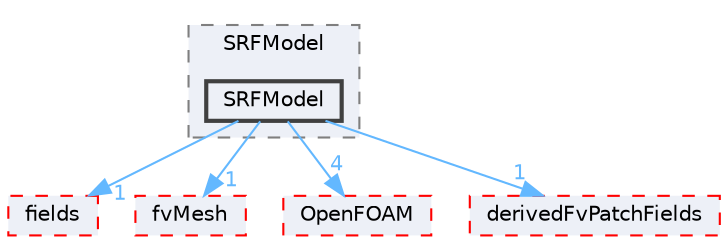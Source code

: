 digraph "src/finiteVolume/cfdTools/general/SRF/SRFModel/SRFModel"
{
 // LATEX_PDF_SIZE
  bgcolor="transparent";
  edge [fontname=Helvetica,fontsize=10,labelfontname=Helvetica,labelfontsize=10];
  node [fontname=Helvetica,fontsize=10,shape=box,height=0.2,width=0.4];
  compound=true
  subgraph clusterdir_d3c6f5247a3bbdb19cd7c66f286a8e07 {
    graph [ bgcolor="#edf0f7", pencolor="grey50", label="SRFModel", fontname=Helvetica,fontsize=10 style="filled,dashed", URL="dir_d3c6f5247a3bbdb19cd7c66f286a8e07.html",tooltip=""]
  dir_251430b7167971e010b3c0deec10b79f [label="SRFModel", fillcolor="#edf0f7", color="grey25", style="filled,bold", URL="dir_251430b7167971e010b3c0deec10b79f.html",tooltip=""];
  }
  dir_25ab4a83a983f7bb7a38b7f63bb141b7 [label="fields", fillcolor="#edf0f7", color="red", style="filled,dashed", URL="dir_25ab4a83a983f7bb7a38b7f63bb141b7.html",tooltip=""];
  dir_c382fa095c9c33d8673c0dd60aaef275 [label="fvMesh", fillcolor="#edf0f7", color="red", style="filled,dashed", URL="dir_c382fa095c9c33d8673c0dd60aaef275.html",tooltip=""];
  dir_c5473ff19b20e6ec4dfe5c310b3778a8 [label="OpenFOAM", fillcolor="#edf0f7", color="red", style="filled,dashed", URL="dir_c5473ff19b20e6ec4dfe5c310b3778a8.html",tooltip=""];
  dir_e6c8430525c77a3f3bc12a1936999b76 [label="derivedFvPatchFields", fillcolor="#edf0f7", color="red", style="filled,dashed", URL="dir_e6c8430525c77a3f3bc12a1936999b76.html",tooltip=""];
  dir_251430b7167971e010b3c0deec10b79f->dir_25ab4a83a983f7bb7a38b7f63bb141b7 [headlabel="1", labeldistance=1.5 headhref="dir_003734_001332.html" href="dir_003734_001332.html" color="steelblue1" fontcolor="steelblue1"];
  dir_251430b7167971e010b3c0deec10b79f->dir_c382fa095c9c33d8673c0dd60aaef275 [headlabel="1", labeldistance=1.5 headhref="dir_003734_001544.html" href="dir_003734_001544.html" color="steelblue1" fontcolor="steelblue1"];
  dir_251430b7167971e010b3c0deec10b79f->dir_c5473ff19b20e6ec4dfe5c310b3778a8 [headlabel="4", labeldistance=1.5 headhref="dir_003734_002695.html" href="dir_003734_002695.html" color="steelblue1" fontcolor="steelblue1"];
  dir_251430b7167971e010b3c0deec10b79f->dir_e6c8430525c77a3f3bc12a1936999b76 [headlabel="1", labeldistance=1.5 headhref="dir_003734_000878.html" href="dir_003734_000878.html" color="steelblue1" fontcolor="steelblue1"];
}
